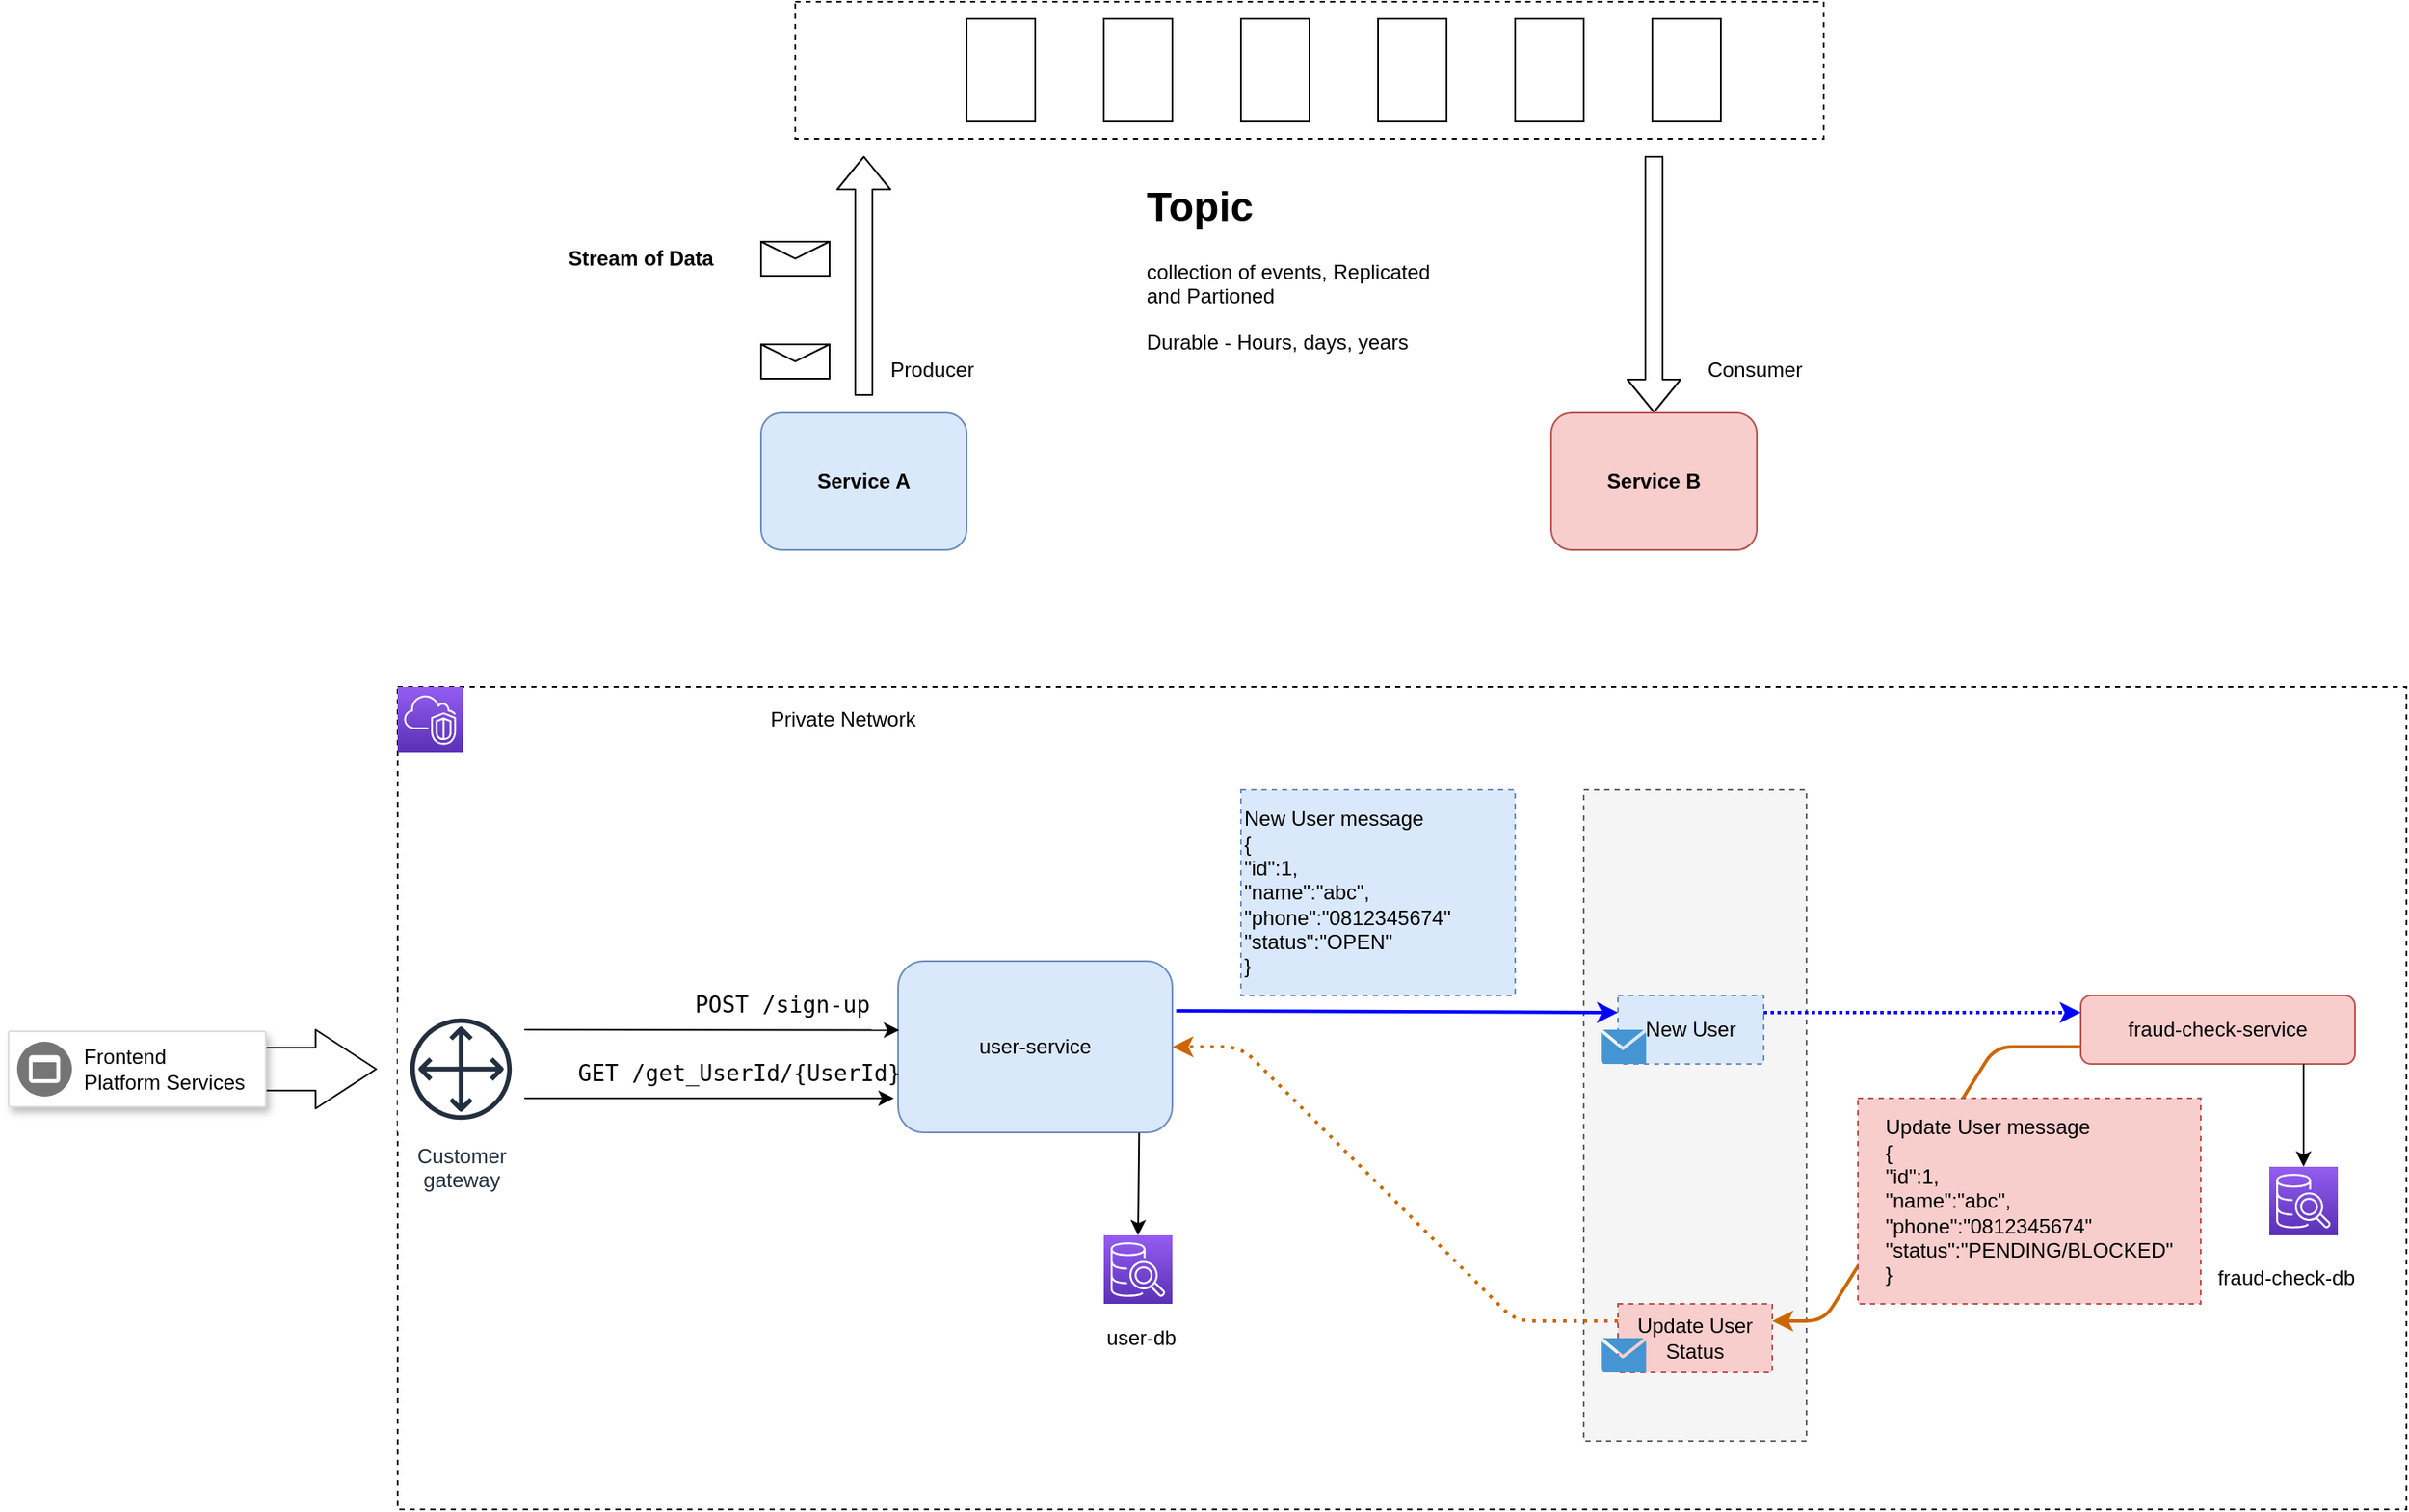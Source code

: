<mxfile>
    <diagram id="2YQeC0ZKf2BB5dxAJdtl" name="Page-1">
        <mxGraphModel dx="2075" dy="1043" grid="0" gridSize="10" guides="1" tooltips="1" connect="1" arrows="1" fold="1" page="0" pageScale="1" pageWidth="850" pageHeight="1100" math="0" shadow="0">
            <root>
                <mxCell id="0"/>
                <mxCell id="1" parent="0"/>
                <mxCell id="62" value="" style="rounded=0;whiteSpace=wrap;html=1;fillColor=none;dashed=1;movable=1;resizable=1;rotatable=1;deletable=1;editable=1;connectable=1;" parent="1" vertex="1">
                    <mxGeometry x="-52" y="440" width="1172" height="480" as="geometry"/>
                </mxCell>
                <mxCell id="57" value="&lt;span&gt;user-service&lt;/span&gt;" style="rounded=1;whiteSpace=wrap;html=1;fillColor=#dae8fc;strokeColor=#6c8ebf;" parent="1" vertex="1">
                    <mxGeometry x="240" y="600" width="160" height="100" as="geometry"/>
                </mxCell>
                <mxCell id="8" value="" style="rounded=0;whiteSpace=wrap;html=1;fillColor=none;dashed=1;" parent="1" vertex="1">
                    <mxGeometry x="180" y="40" width="600" height="80" as="geometry"/>
                </mxCell>
                <mxCell id="47" value="" style="rounded=0;whiteSpace=wrap;html=1;fillColor=#f5f5f5;dashed=1;movable=1;resizable=1;rotatable=1;deletable=1;editable=1;connectable=1;fontColor=#333333;strokeColor=#666666;" parent="1" vertex="1">
                    <mxGeometry x="640" y="500" width="130" height="380" as="geometry"/>
                </mxCell>
                <mxCell id="5" value="Producer" style="text;html=1;strokeColor=none;fillColor=none;align=center;verticalAlign=middle;whiteSpace=wrap;rounded=0;" parent="1" vertex="1">
                    <mxGeometry x="230" y="240" width="60" height="30" as="geometry"/>
                </mxCell>
                <mxCell id="6" value="Consumer" style="text;html=1;strokeColor=none;fillColor=none;align=center;verticalAlign=middle;whiteSpace=wrap;rounded=0;" parent="1" vertex="1">
                    <mxGeometry x="710" y="240" width="60" height="30" as="geometry"/>
                </mxCell>
                <mxCell id="7" value="" style="shape=message;html=1;whiteSpace=wrap;html=1;outlineConnect=0;" parent="1" vertex="1">
                    <mxGeometry x="160" y="240" width="40" height="20" as="geometry"/>
                </mxCell>
                <mxCell id="9" value="" style="rounded=0;whiteSpace=wrap;html=1;fillColor=none;" parent="1" vertex="1">
                    <mxGeometry x="280" y="50" width="40" height="60" as="geometry"/>
                </mxCell>
                <mxCell id="10" value="" style="rounded=0;whiteSpace=wrap;html=1;fillColor=none;" parent="1" vertex="1">
                    <mxGeometry x="360" y="50" width="40" height="60" as="geometry"/>
                </mxCell>
                <mxCell id="11" value="" style="rounded=0;whiteSpace=wrap;html=1;fillColor=none;" parent="1" vertex="1">
                    <mxGeometry x="440" y="50" width="40" height="60" as="geometry"/>
                </mxCell>
                <mxCell id="12" value="" style="rounded=0;whiteSpace=wrap;html=1;fillColor=none;" parent="1" vertex="1">
                    <mxGeometry x="520" y="50" width="40" height="60" as="geometry"/>
                </mxCell>
                <mxCell id="13" value="" style="rounded=0;whiteSpace=wrap;html=1;fillColor=none;" parent="1" vertex="1">
                    <mxGeometry x="600" y="50" width="40" height="60" as="geometry"/>
                </mxCell>
                <mxCell id="14" value="" style="rounded=0;whiteSpace=wrap;html=1;fillColor=none;" parent="1" vertex="1">
                    <mxGeometry x="680" y="50" width="40" height="60" as="geometry"/>
                </mxCell>
                <mxCell id="15" value="" style="shape=flexArrow;endArrow=classic;html=1;" parent="1" edge="1">
                    <mxGeometry width="50" height="50" relative="1" as="geometry">
                        <mxPoint x="220" y="270" as="sourcePoint"/>
                        <mxPoint x="220" y="130" as="targetPoint"/>
                    </mxGeometry>
                </mxCell>
                <mxCell id="16" value="" style="shape=message;html=1;whiteSpace=wrap;html=1;outlineConnect=0;" parent="1" vertex="1">
                    <mxGeometry x="160" y="180" width="40" height="20" as="geometry"/>
                </mxCell>
                <mxCell id="17" value="" style="shape=flexArrow;endArrow=classic;html=1;entryX=0.5;entryY=0;entryDx=0;entryDy=0;entryPerimeter=0;" parent="1" edge="1">
                    <mxGeometry width="50" height="50" relative="1" as="geometry">
                        <mxPoint x="681" y="130" as="sourcePoint"/>
                        <mxPoint x="681" y="280" as="targetPoint"/>
                    </mxGeometry>
                </mxCell>
                <mxCell id="18" value="&lt;h1&gt;Topic&lt;/h1&gt;&lt;p&gt;collection of events, Replicated and Partioned&amp;nbsp;&lt;/p&gt;&lt;p&gt;Durable - Hours, days, years&lt;/p&gt;" style="text;html=1;strokeColor=none;fillColor=none;spacing=5;spacingTop=-20;whiteSpace=wrap;overflow=hidden;rounded=0;" parent="1" vertex="1">
                    <mxGeometry x="380" y="140" width="190" height="120" as="geometry"/>
                </mxCell>
                <mxCell id="20" value="&lt;b&gt;Stream of Data&lt;/b&gt;" style="text;html=1;strokeColor=none;fillColor=none;align=center;verticalAlign=middle;whiteSpace=wrap;rounded=0;" parent="1" vertex="1">
                    <mxGeometry x="40" y="175" width="100" height="30" as="geometry"/>
                </mxCell>
                <mxCell id="26" value="Private Network" style="text;html=1;strokeColor=none;fillColor=none;align=center;verticalAlign=middle;whiteSpace=wrap;rounded=0;" parent="1" vertex="1">
                    <mxGeometry x="157.5" y="444" width="100" height="30" as="geometry"/>
                </mxCell>
                <mxCell id="27" value="" style="sketch=0;points=[[0,0,0],[0.25,0,0],[0.5,0,0],[0.75,0,0],[1,0,0],[0,1,0],[0.25,1,0],[0.5,1,0],[0.75,1,0],[1,1,0],[0,0.25,0],[0,0.5,0],[0,0.75,0],[1,0.25,0],[1,0.5,0],[1,0.75,0]];outlineConnect=0;fontColor=#232F3E;gradientColor=#945DF2;gradientDirection=north;fillColor=#5A30B5;strokeColor=#ffffff;dashed=0;verticalLabelPosition=bottom;verticalAlign=top;align=center;html=1;fontSize=12;fontStyle=0;aspect=fixed;shape=mxgraph.aws4.resourceIcon;resIcon=mxgraph.aws4.vpc;" parent="1" vertex="1">
                    <mxGeometry x="-52" y="440" width="38" height="38" as="geometry"/>
                </mxCell>
                <mxCell id="49" value="" style="endArrow=classic;html=1;exitX=1.014;exitY=0.29;exitDx=0;exitDy=0;entryX=0;entryY=0.25;entryDx=0;entryDy=0;strokeColor=#0000FF;strokeWidth=2;exitPerimeter=0;" parent="1" source="57" target="72" edge="1">
                    <mxGeometry width="50" height="50" relative="1" as="geometry">
                        <mxPoint x="420" y="800" as="sourcePoint"/>
                        <mxPoint x="600" y="630" as="targetPoint"/>
                    </mxGeometry>
                </mxCell>
                <mxCell id="52" value="" style="sketch=0;points=[[0,0,0],[0.25,0,0],[0.5,0,0],[0.75,0,0],[1,0,0],[0,1,0],[0.25,1,0],[0.5,1,0],[0.75,1,0],[1,1,0],[0,0.25,0],[0,0.5,0],[0,0.75,0],[1,0.25,0],[1,0.5,0],[1,0.75,0]];outlineConnect=0;fontColor=#232F3E;gradientColor=#945DF2;gradientDirection=north;fillColor=#5A30B5;strokeColor=#ffffff;dashed=0;verticalLabelPosition=bottom;verticalAlign=top;align=center;html=1;fontSize=12;fontStyle=0;aspect=fixed;shape=mxgraph.aws4.resourceIcon;resIcon=mxgraph.aws4.sql_workbench;" parent="1" vertex="1">
                    <mxGeometry x="360" y="760" width="40" height="40" as="geometry"/>
                </mxCell>
                <mxCell id="53" value="" style="shape=image;verticalLabelPosition=bottom;labelBackgroundColor=#ffffff;verticalAlign=top;aspect=fixed;imageAspect=0;image=https://cdn.iconscout.com/icon/free/png-256/kafka-282292.png;" parent="1" vertex="1">
                    <mxGeometry x="680" y="530" width="40" height="40" as="geometry"/>
                </mxCell>
                <mxCell id="54" value="" style="shape=image;verticalLabelPosition=bottom;labelBackgroundColor=#ffffff;verticalAlign=top;aspect=fixed;imageAspect=0;image=https://cdn.iconscout.com/icon/free/png-256/kafka-282292.png;" parent="1" vertex="1">
                    <mxGeometry x="180" y="50" width="60" height="60" as="geometry"/>
                </mxCell>
                <mxCell id="55" value="Service A" style="rounded=1;whiteSpace=wrap;html=1;fontStyle=1;fillColor=#dae8fc;strokeColor=#6c8ebf;" parent="1" vertex="1">
                    <mxGeometry x="160" y="280" width="120" height="80" as="geometry"/>
                </mxCell>
                <mxCell id="56" value="Service B" style="rounded=1;whiteSpace=wrap;html=1;fontStyle=1;fillColor=#f8cecc;strokeColor=#b85450;" parent="1" vertex="1">
                    <mxGeometry x="621" y="280" width="120" height="80" as="geometry"/>
                </mxCell>
                <mxCell id="59" value="" style="endArrow=classic;html=1;entryX=0.004;entryY=0.403;entryDx=0;entryDy=0;entryPerimeter=0;" parent="1" target="57" edge="1">
                    <mxGeometry width="50" height="50" relative="1" as="geometry">
                        <mxPoint x="20" y="640" as="sourcePoint"/>
                        <mxPoint x="420" y="570" as="targetPoint"/>
                    </mxGeometry>
                </mxCell>
                <mxCell id="65" value="&lt;div&gt;&lt;span&gt;New User message&lt;/span&gt;&lt;/div&gt;&lt;div&gt;&lt;span&gt;{&lt;/span&gt;&lt;/div&gt;&lt;div&gt;&lt;span&gt;&quot;id&quot;:1,&lt;br&gt;&quot;name&quot;:&quot;abc&quot;,&lt;br&gt;&quot;phone&quot;:&quot;0812345674&quot;&lt;br&gt;&quot;status&quot;:&quot;OPEN&quot;&lt;/span&gt;&lt;/div&gt;&lt;div&gt;&lt;span&gt;}&lt;/span&gt;&lt;/div&gt;" style="text;html=1;strokeColor=#6c8ebf;fillColor=#dae8fc;align=left;verticalAlign=middle;whiteSpace=wrap;rounded=0;dashed=1;" parent="1" vertex="1">
                    <mxGeometry x="440" y="500" width="160" height="120" as="geometry"/>
                </mxCell>
                <mxCell id="66" value="&lt;span&gt;fraud-check-service&lt;/span&gt;" style="rounded=1;whiteSpace=wrap;html=1;fillColor=#f8cecc;strokeColor=#b85450;" parent="1" vertex="1">
                    <mxGeometry x="930" y="620" width="160" height="40" as="geometry"/>
                </mxCell>
                <mxCell id="67" value="" style="endArrow=classic;html=1;exitX=1;exitY=0.25;exitDx=0;exitDy=0;dashed=1;dashPattern=1 1;strokeColor=#0000FF;strokeWidth=2;entryX=0;entryY=0.25;entryDx=0;entryDy=0;" parent="1" source="72" target="66" edge="1">
                    <mxGeometry width="50" height="50" relative="1" as="geometry">
                        <mxPoint x="610" y="710" as="sourcePoint"/>
                        <mxPoint x="660" y="660" as="targetPoint"/>
                        <Array as="points">
                            <mxPoint x="780" y="630"/>
                        </Array>
                    </mxGeometry>
                </mxCell>
                <mxCell id="69" value="" style="endArrow=classic;html=1;exitX=0.879;exitY=1.003;exitDx=0;exitDy=0;exitPerimeter=0;entryX=0.5;entryY=0;entryDx=0;entryDy=0;entryPerimeter=0;" parent="1" source="57" target="52" edge="1">
                    <mxGeometry width="50" height="50" relative="1" as="geometry">
                        <mxPoint x="610" y="710" as="sourcePoint"/>
                        <mxPoint x="660" y="660" as="targetPoint"/>
                    </mxGeometry>
                </mxCell>
                <mxCell id="70" value="" style="sketch=0;points=[[0,0,0],[0.25,0,0],[0.5,0,0],[0.75,0,0],[1,0,0],[0,1,0],[0.25,1,0],[0.5,1,0],[0.75,1,0],[1,1,0],[0,0.25,0],[0,0.5,0],[0,0.75,0],[1,0.25,0],[1,0.5,0],[1,0.75,0]];outlineConnect=0;fontColor=#232F3E;gradientColor=#945DF2;gradientDirection=north;fillColor=#5A30B5;strokeColor=#ffffff;dashed=0;verticalLabelPosition=bottom;verticalAlign=top;align=center;html=1;fontSize=12;fontStyle=0;aspect=fixed;shape=mxgraph.aws4.resourceIcon;resIcon=mxgraph.aws4.sql_workbench;" parent="1" vertex="1">
                    <mxGeometry x="1040" y="720" width="40" height="40" as="geometry"/>
                </mxCell>
                <mxCell id="71" value="" style="endArrow=classic;html=1;entryX=0.5;entryY=0;entryDx=0;entryDy=0;entryPerimeter=0;" parent="1" target="70" edge="1">
                    <mxGeometry width="50" height="50" relative="1" as="geometry">
                        <mxPoint x="1060" y="660" as="sourcePoint"/>
                        <mxPoint x="410" y="750" as="targetPoint"/>
                    </mxGeometry>
                </mxCell>
                <mxCell id="72" value="New User" style="rounded=0;whiteSpace=wrap;html=1;dashed=1;fillColor=#dae8fc;strokeColor=#6c8ebf;" parent="1" vertex="1">
                    <mxGeometry x="660" y="620" width="85" height="40" as="geometry"/>
                </mxCell>
                <mxCell id="73" value="Update User Status" style="rounded=0;whiteSpace=wrap;html=1;dashed=1;fillColor=#f8cecc;strokeColor=#b85450;" parent="1" vertex="1">
                    <mxGeometry x="660" y="800" width="90" height="40" as="geometry"/>
                </mxCell>
                <mxCell id="74" value="" style="endArrow=classic;html=1;strokeColor=#CC6600;strokeWidth=2;entryX=1;entryY=0.25;entryDx=0;entryDy=0;exitX=0;exitY=0.75;exitDx=0;exitDy=0;" parent="1" source="66" target="73" edge="1">
                    <mxGeometry width="50" height="50" relative="1" as="geometry">
                        <mxPoint x="500" y="790" as="sourcePoint"/>
                        <mxPoint x="660" y="830" as="targetPoint"/>
                        <Array as="points">
                            <mxPoint x="880" y="650"/>
                            <mxPoint x="780" y="810"/>
                        </Array>
                    </mxGeometry>
                </mxCell>
                <mxCell id="75" value="" style="endArrow=classic;html=1;exitX=0;exitY=0.25;exitDx=0;exitDy=0;dashed=1;dashPattern=1 2;strokeColor=#CC6600;strokeWidth=2;entryX=1;entryY=0.5;entryDx=0;entryDy=0;" parent="1" source="73" target="57" edge="1">
                    <mxGeometry width="50" height="50" relative="1" as="geometry">
                        <mxPoint x="500" y="790" as="sourcePoint"/>
                        <mxPoint x="400" y="650" as="targetPoint"/>
                        <Array as="points">
                            <mxPoint x="600" y="810"/>
                            <mxPoint x="440" y="650"/>
                        </Array>
                    </mxGeometry>
                </mxCell>
                <mxCell id="79" value="user-db" style="text;html=1;strokeColor=none;fillColor=none;align=center;verticalAlign=middle;whiteSpace=wrap;rounded=0;" parent="1" vertex="1">
                    <mxGeometry x="332" y="805" width="100" height="30" as="geometry"/>
                </mxCell>
                <mxCell id="80" value="fraud-check-db" style="text;html=1;strokeColor=none;fillColor=none;align=center;verticalAlign=middle;whiteSpace=wrap;rounded=0;" parent="1" vertex="1">
                    <mxGeometry x="1000" y="770" width="100" height="30" as="geometry"/>
                </mxCell>
                <mxCell id="93" value="" style="shadow=0;dashed=0;html=1;strokeColor=none;fillColor=#4495D1;labelPosition=center;verticalLabelPosition=bottom;verticalAlign=top;align=center;outlineConnect=0;shape=mxgraph.veeam.2d.letter;" parent="1" vertex="1">
                    <mxGeometry x="650" y="820" width="26.4" height="20" as="geometry"/>
                </mxCell>
                <mxCell id="94" value="" style="shadow=0;dashed=0;html=1;strokeColor=none;fillColor=#4495D1;labelPosition=center;verticalLabelPosition=bottom;verticalAlign=top;align=center;outlineConnect=0;shape=mxgraph.veeam.2d.letter;" parent="1" vertex="1">
                    <mxGeometry x="650" y="640" width="26.4" height="20" as="geometry"/>
                </mxCell>
                <mxCell id="77" value="&lt;div style=&quot;text-align: left&quot;&gt;&lt;span&gt;Update User message&lt;/span&gt;&lt;/div&gt;&lt;div style=&quot;text-align: left&quot;&gt;&lt;span&gt;{&lt;/span&gt;&lt;/div&gt;&lt;div style=&quot;text-align: left&quot;&gt;&lt;span&gt;&quot;id&quot;:1,&lt;br&gt;&quot;name&quot;:&quot;abc&quot;,&lt;br&gt;&quot;phone&quot;:&quot;0812345674&quot;&lt;br&gt;&quot;status&quot;:&quot;PENDING/BLOCKED&quot;&lt;/span&gt;&lt;/div&gt;&lt;div style=&quot;text-align: left&quot;&gt;&lt;span&gt;}&lt;/span&gt;&lt;/div&gt;" style="text;html=1;strokeColor=#b85450;fillColor=#f8cecc;align=center;verticalAlign=middle;whiteSpace=wrap;rounded=0;dashed=1;" parent="1" vertex="1">
                    <mxGeometry x="800" y="680" width="200" height="120" as="geometry"/>
                </mxCell>
                <mxCell id="97" value="" style="endArrow=classic;html=1;entryX=0;entryY=0.5;entryDx=0;entryDy=0;" parent="1" edge="1">
                    <mxGeometry width="50" height="50" relative="1" as="geometry">
                        <mxPoint x="20" y="680" as="sourcePoint"/>
                        <mxPoint x="237.5" y="680.0" as="targetPoint"/>
                    </mxGeometry>
                </mxCell>
                <mxCell id="98" value="&lt;pre style=&quot;font-family: &amp;#34;jetbrains mono&amp;#34; , monospace ; font-size: 9.8pt&quot;&gt;GET /get_UserId/{UserId}&lt;/pre&gt;" style="text;html=1;strokeColor=none;fillColor=none;align=center;verticalAlign=middle;whiteSpace=wrap;rounded=0;dashed=1;" parent="1" vertex="1">
                    <mxGeometry x="115" y="650" width="65" height="30" as="geometry"/>
                </mxCell>
                <mxCell id="99" value="&lt;pre style=&quot;font-family: &amp;#34;jetbrains mono&amp;#34; , monospace ; font-size: 9.8pt&quot;&gt;POST /sign-up&lt;/pre&gt;" style="text;html=1;strokeColor=none;fillColor=none;align=center;verticalAlign=middle;whiteSpace=wrap;rounded=0;dashed=1;" parent="1" vertex="1">
                    <mxGeometry x="140" y="610" width="65" height="30" as="geometry"/>
                </mxCell>
                <mxCell id="100" value="Customer&#10;gateway" style="sketch=0;outlineConnect=0;fontColor=#232F3E;gradientColor=none;strokeColor=#232F3E;fillColor=#ffffff;dashed=0;verticalLabelPosition=bottom;verticalAlign=top;align=center;html=1;fontSize=12;fontStyle=0;aspect=fixed;shape=mxgraph.aws4.resourceIcon;resIcon=mxgraph.aws4.customer_gateway;" vertex="1" parent="1">
                    <mxGeometry x="-52" y="626" width="74" height="74" as="geometry"/>
                </mxCell>
                <mxCell id="101" value="" style="shape=flexArrow;endArrow=classic;html=1;width=25;endSize=11.45;" edge="1" parent="1">
                    <mxGeometry width="50" height="50" relative="1" as="geometry">
                        <mxPoint x="-168" y="663" as="sourcePoint"/>
                        <mxPoint x="-64" y="663" as="targetPoint"/>
                    </mxGeometry>
                </mxCell>
                <mxCell id="102" value="" style="strokeColor=#dddddd;shadow=1;strokeWidth=1;rounded=1;absoluteArcSize=1;arcSize=2;" vertex="1" parent="1">
                    <mxGeometry x="-279" y="641" width="150" height="44" as="geometry"/>
                </mxCell>
                <mxCell id="103" value="Frontend&#10;Platform Services" style="sketch=0;dashed=0;connectable=0;html=1;fillColor=#757575;strokeColor=none;shape=mxgraph.gcp2.frontend_platform_services;part=1;labelPosition=right;verticalLabelPosition=middle;align=left;verticalAlign=middle;spacingLeft=5;fontSize=12;" vertex="1" parent="102">
                    <mxGeometry y="0.5" width="32" height="32" relative="1" as="geometry">
                        <mxPoint x="5" y="-16" as="offset"/>
                    </mxGeometry>
                </mxCell>
            </root>
        </mxGraphModel>
    </diagram>
</mxfile>